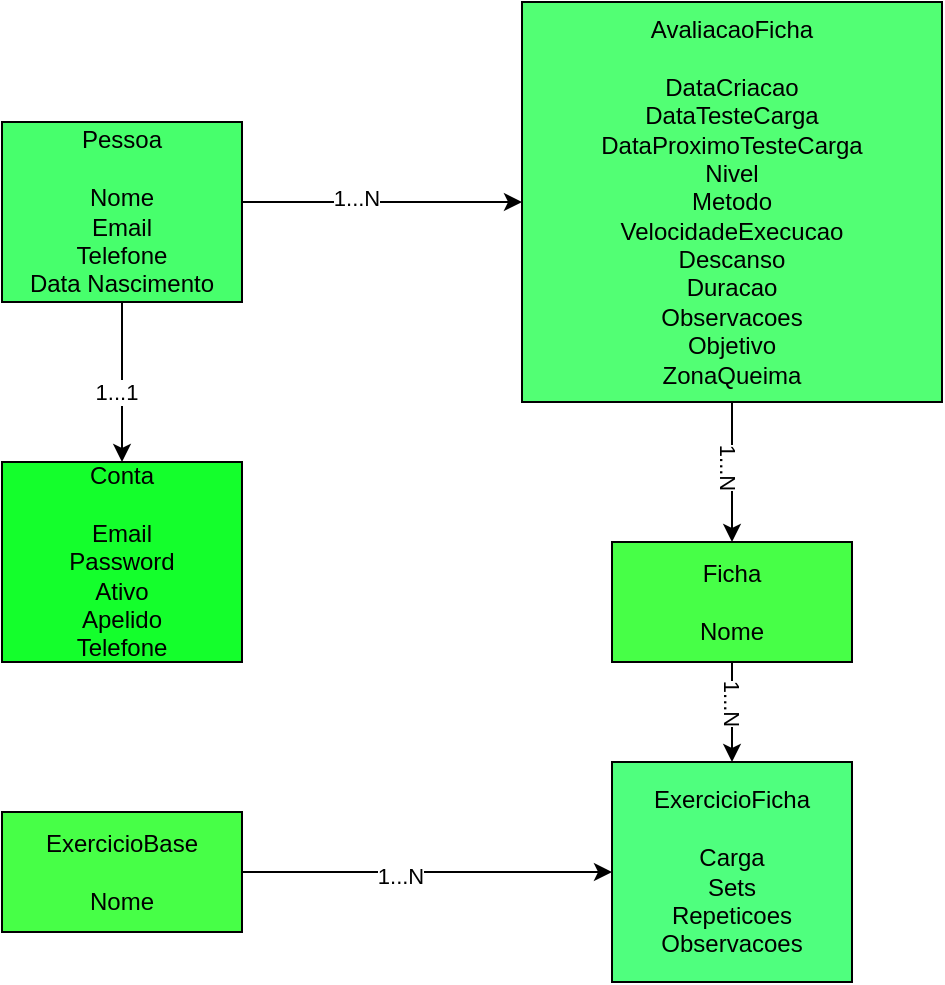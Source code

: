 <mxfile version="24.2.3" type="device">
  <diagram name="Página-1" id="AXkoFVh594CJa2FVLfFQ">
    <mxGraphModel dx="1551" dy="738" grid="1" gridSize="10" guides="1" tooltips="1" connect="1" arrows="1" fold="1" page="1" pageScale="1" pageWidth="827" pageHeight="1169" math="0" shadow="0">
      <root>
        <mxCell id="0" />
        <mxCell id="1" parent="0" />
        <mxCell id="VLkDjEIodcbambO0IWEV-11" style="edgeStyle=orthogonalEdgeStyle;rounded=0;orthogonalLoop=1;jettySize=auto;html=1;exitX=1;exitY=0.5;exitDx=0;exitDy=0;entryX=0;entryY=0.5;entryDx=0;entryDy=0;" parent="1" source="GRguYRWBTkB3yxAj38qh-1" target="GRguYRWBTkB3yxAj38qh-4" edge="1">
          <mxGeometry relative="1" as="geometry">
            <Array as="points">
              <mxPoint x="190" y="720" />
            </Array>
            <mxPoint x="320" y="720" as="targetPoint" />
          </mxGeometry>
        </mxCell>
        <mxCell id="PWOSrsmYPz8aYq-iZusU-5" value="1...N" style="edgeLabel;html=1;align=center;verticalAlign=middle;resizable=0;points=[];" vertex="1" connectable="0" parent="VLkDjEIodcbambO0IWEV-11">
          <mxGeometry x="-0.145" y="2" relative="1" as="geometry">
            <mxPoint as="offset" />
          </mxGeometry>
        </mxCell>
        <mxCell id="GRguYRWBTkB3yxAj38qh-1" value="Pessoa&lt;br&gt;&lt;br&gt;Nome&lt;br&gt;Email&lt;br&gt;Telefone&lt;br&gt;Data Nascimento" style="rounded=0;whiteSpace=wrap;html=1;fillColor=#47FF6C;" parent="1" vertex="1">
          <mxGeometry x="70" y="680" width="120" height="90" as="geometry" />
        </mxCell>
        <mxCell id="PWOSrsmYPz8aYq-iZusU-2" style="edgeStyle=orthogonalEdgeStyle;rounded=0;orthogonalLoop=1;jettySize=auto;html=1;" edge="1" parent="1" source="GRguYRWBTkB3yxAj38qh-4" target="PWOSrsmYPz8aYq-iZusU-1">
          <mxGeometry relative="1" as="geometry" />
        </mxCell>
        <mxCell id="PWOSrsmYPz8aYq-iZusU-7" value="1...N" style="edgeLabel;html=1;align=center;verticalAlign=middle;resizable=0;points=[];rotation=90;" vertex="1" connectable="0" parent="PWOSrsmYPz8aYq-iZusU-2">
          <mxGeometry x="-0.086" y="-2" relative="1" as="geometry">
            <mxPoint as="offset" />
          </mxGeometry>
        </mxCell>
        <mxCell id="GRguYRWBTkB3yxAj38qh-4" value="AvaliacaoFicha&lt;br&gt;&lt;br&gt;DataCriacao&lt;br&gt;DataTesteCarga&lt;br&gt;DataProximoTesteCarga&lt;div&gt;Nivel&lt;/div&gt;&lt;div&gt;Metodo&lt;/div&gt;&lt;div&gt;VelocidadeExecucao&lt;/div&gt;&lt;div&gt;Descanso&lt;br&gt;Duracao&lt;br&gt;Observacoes&lt;br&gt;Objetivo&lt;br&gt;ZonaQueima&lt;/div&gt;" style="rounded=0;whiteSpace=wrap;html=1;fillColor=#52FF74;" parent="1" vertex="1">
          <mxGeometry x="330" y="620" width="210" height="200" as="geometry" />
        </mxCell>
        <mxCell id="PWOSrsmYPz8aYq-iZusU-4" style="edgeStyle=orthogonalEdgeStyle;rounded=0;orthogonalLoop=1;jettySize=auto;html=1;entryX=0;entryY=0.5;entryDx=0;entryDy=0;" edge="1" parent="1" source="GRguYRWBTkB3yxAj38qh-5" target="GRguYRWBTkB3yxAj38qh-12">
          <mxGeometry relative="1" as="geometry" />
        </mxCell>
        <mxCell id="PWOSrsmYPz8aYq-iZusU-10" value="1...N" style="edgeLabel;html=1;align=center;verticalAlign=middle;resizable=0;points=[];" vertex="1" connectable="0" parent="PWOSrsmYPz8aYq-iZusU-4">
          <mxGeometry x="-0.146" y="-2" relative="1" as="geometry">
            <mxPoint as="offset" />
          </mxGeometry>
        </mxCell>
        <mxCell id="GRguYRWBTkB3yxAj38qh-5" value="ExercicioBase&lt;br&gt;&lt;br&gt;Nome" style="rounded=0;whiteSpace=wrap;html=1;fillColor=#47FF47;" parent="1" vertex="1">
          <mxGeometry x="70" y="1025" width="120" height="60" as="geometry" />
        </mxCell>
        <mxCell id="GRguYRWBTkB3yxAj38qh-8" value="Conta&lt;div&gt;&lt;br&gt;&lt;div&gt;Email&lt;/div&gt;&lt;div&gt;Password&lt;/div&gt;&lt;div&gt;Ativo&lt;/div&gt;&lt;/div&gt;&lt;div&gt;Apelido&lt;/div&gt;&lt;div&gt;Telefone&lt;/div&gt;" style="rounded=0;whiteSpace=wrap;html=1;fillColor=#14FF2C;" parent="1" vertex="1">
          <mxGeometry x="70" y="850" width="120" height="100" as="geometry" />
        </mxCell>
        <mxCell id="GRguYRWBTkB3yxAj38qh-12" value="ExercicioFicha&lt;br&gt;&lt;br&gt;Carga&lt;br&gt;Sets&lt;br&gt;Repeticoes&lt;div&gt;Observacoes&lt;/div&gt;" style="rounded=0;whiteSpace=wrap;html=1;fillColor=#4FFF7E;" parent="1" vertex="1">
          <mxGeometry x="375" y="1000" width="120" height="110" as="geometry" />
        </mxCell>
        <mxCell id="VLkDjEIodcbambO0IWEV-8" style="edgeStyle=orthogonalEdgeStyle;rounded=0;orthogonalLoop=1;jettySize=auto;html=1;entryX=0.5;entryY=0;entryDx=0;entryDy=0;" parent="1" source="GRguYRWBTkB3yxAj38qh-1" target="GRguYRWBTkB3yxAj38qh-8" edge="1">
          <mxGeometry relative="1" as="geometry">
            <Array as="points" />
          </mxGeometry>
        </mxCell>
        <mxCell id="PWOSrsmYPz8aYq-iZusU-6" value="1...1" style="edgeLabel;html=1;align=center;verticalAlign=middle;resizable=0;points=[];" vertex="1" connectable="0" parent="VLkDjEIodcbambO0IWEV-8">
          <mxGeometry x="0.125" y="-3" relative="1" as="geometry">
            <mxPoint as="offset" />
          </mxGeometry>
        </mxCell>
        <mxCell id="PWOSrsmYPz8aYq-iZusU-3" style="edgeStyle=orthogonalEdgeStyle;rounded=0;orthogonalLoop=1;jettySize=auto;html=1;" edge="1" parent="1" source="PWOSrsmYPz8aYq-iZusU-1" target="GRguYRWBTkB3yxAj38qh-12">
          <mxGeometry relative="1" as="geometry" />
        </mxCell>
        <mxCell id="PWOSrsmYPz8aYq-iZusU-9" value="1...N" style="edgeLabel;html=1;align=center;verticalAlign=middle;resizable=0;points=[];rotation=90;" vertex="1" connectable="0" parent="PWOSrsmYPz8aYq-iZusU-3">
          <mxGeometry x="-0.48" y="2" relative="1" as="geometry">
            <mxPoint x="-2" y="7" as="offset" />
          </mxGeometry>
        </mxCell>
        <mxCell id="PWOSrsmYPz8aYq-iZusU-1" value="Ficha&lt;br&gt;&lt;br&gt;Nome" style="rounded=0;whiteSpace=wrap;html=1;fillColor=#47FF47;" vertex="1" parent="1">
          <mxGeometry x="375" y="890" width="120" height="60" as="geometry" />
        </mxCell>
      </root>
    </mxGraphModel>
  </diagram>
</mxfile>
